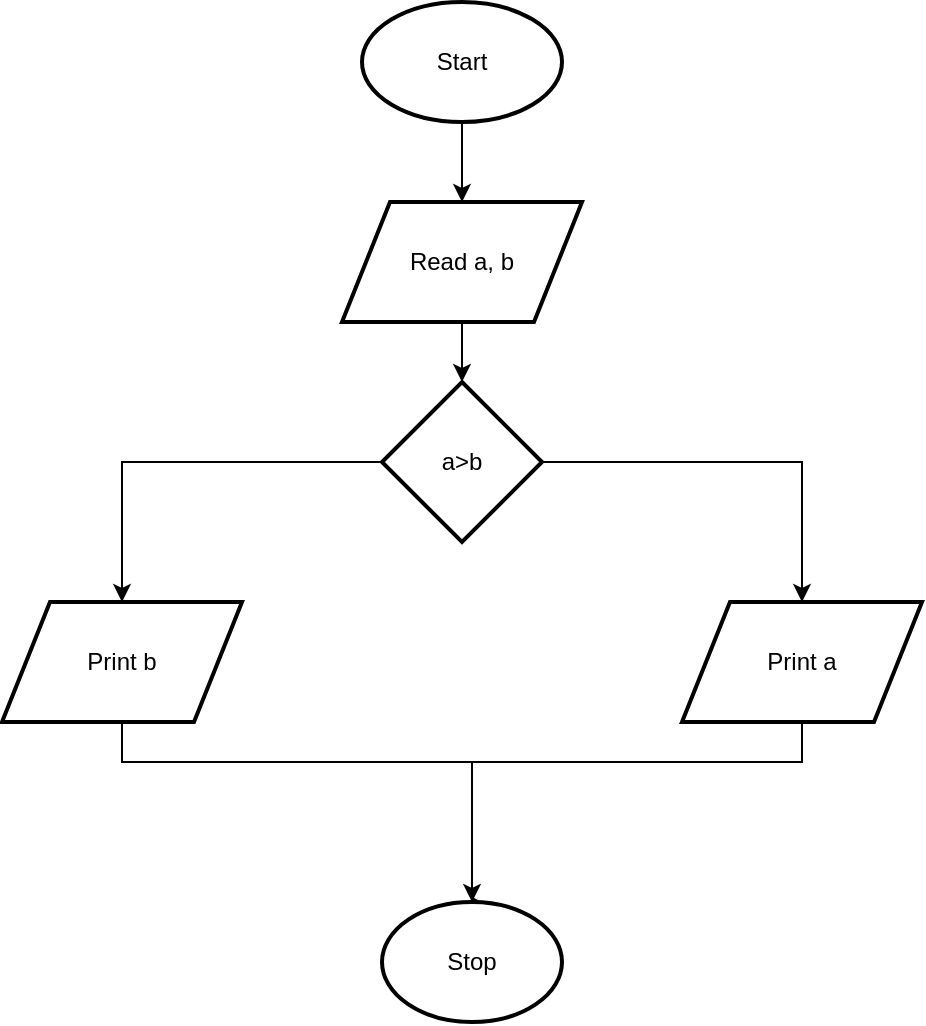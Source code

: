<mxfile version="13.4.5" type="device"><diagram id="uxwDewkNqRNMB6DXnpGB" name="Page-1"><mxGraphModel dx="637" dy="565" grid="1" gridSize="10" guides="1" tooltips="1" connect="1" arrows="1" fold="1" page="1" pageScale="1" pageWidth="1169" pageHeight="827" math="0" shadow="0"><root><mxCell id="0"/><mxCell id="1" parent="0"/><mxCell id="1iWGml7i93eHF9OgtUKF-2" value="" style="edgeStyle=orthogonalEdgeStyle;rounded=0;orthogonalLoop=1;jettySize=auto;html=1;" edge="1" parent="1" source="1iWGml7i93eHF9OgtUKF-1" target="2"><mxGeometry relative="1" as="geometry"/></mxCell><mxCell id="1iWGml7i93eHF9OgtUKF-1" value="Start" style="strokeWidth=2;html=1;shape=mxgraph.flowchart.start_1;whiteSpace=wrap;" vertex="1" parent="1"><mxGeometry x="270" y="20" width="100" height="60" as="geometry"/></mxCell><mxCell id="1iWGml7i93eHF9OgtUKF-4" value="" style="edgeStyle=orthogonalEdgeStyle;rounded=0;orthogonalLoop=1;jettySize=auto;html=1;" edge="1" parent="1" source="2" target="1iWGml7i93eHF9OgtUKF-3"><mxGeometry relative="1" as="geometry"/></mxCell><mxCell id="2" value="Read a, b" style="shape=parallelogram;perimeter=parallelogramPerimeter;whiteSpace=wrap;html=1;strokeWidth=2;" vertex="1" parent="1"><mxGeometry x="260" y="120" width="120" height="60" as="geometry"/></mxCell><mxCell id="1iWGml7i93eHF9OgtUKF-6" value="" style="edgeStyle=orthogonalEdgeStyle;rounded=0;orthogonalLoop=1;jettySize=auto;html=1;" edge="1" parent="1" source="1iWGml7i93eHF9OgtUKF-3" target="1iWGml7i93eHF9OgtUKF-5"><mxGeometry relative="1" as="geometry"/></mxCell><mxCell id="1iWGml7i93eHF9OgtUKF-8" value="" style="edgeStyle=orthogonalEdgeStyle;rounded=0;orthogonalLoop=1;jettySize=auto;html=1;" edge="1" parent="1" source="1iWGml7i93eHF9OgtUKF-3" target="1iWGml7i93eHF9OgtUKF-7"><mxGeometry relative="1" as="geometry"/></mxCell><mxCell id="1iWGml7i93eHF9OgtUKF-3" value="a&amp;gt;b" style="rhombus;whiteSpace=wrap;html=1;strokeWidth=2;" vertex="1" parent="1"><mxGeometry x="280" y="210" width="80" height="80" as="geometry"/></mxCell><mxCell id="1iWGml7i93eHF9OgtUKF-11" style="edgeStyle=orthogonalEdgeStyle;rounded=0;orthogonalLoop=1;jettySize=auto;html=1;exitX=0.5;exitY=1;exitDx=0;exitDy=0;entryX=0.6;entryY=0.033;entryDx=0;entryDy=0;entryPerimeter=0;" edge="1" parent="1" source="1iWGml7i93eHF9OgtUKF-5" target="1iWGml7i93eHF9OgtUKF-9"><mxGeometry relative="1" as="geometry"><Array as="points"><mxPoint x="490" y="400"/><mxPoint x="325" y="400"/><mxPoint x="325" y="472"/></Array></mxGeometry></mxCell><mxCell id="1iWGml7i93eHF9OgtUKF-5" value="Print a" style="shape=parallelogram;perimeter=parallelogramPerimeter;whiteSpace=wrap;html=1;strokeWidth=2;" vertex="1" parent="1"><mxGeometry x="430" y="320" width="120" height="60" as="geometry"/></mxCell><mxCell id="1iWGml7i93eHF9OgtUKF-10" value="" style="edgeStyle=orthogonalEdgeStyle;rounded=0;orthogonalLoop=1;jettySize=auto;html=1;" edge="1" parent="1" source="1iWGml7i93eHF9OgtUKF-7" target="1iWGml7i93eHF9OgtUKF-9"><mxGeometry relative="1" as="geometry"><Array as="points"><mxPoint x="150" y="400"/><mxPoint x="325" y="400"/></Array></mxGeometry></mxCell><mxCell id="1iWGml7i93eHF9OgtUKF-7" value="Print b" style="shape=parallelogram;perimeter=parallelogramPerimeter;whiteSpace=wrap;html=1;strokeWidth=2;" vertex="1" parent="1"><mxGeometry x="90" y="320" width="120" height="60" as="geometry"/></mxCell><mxCell id="1iWGml7i93eHF9OgtUKF-9" value="Stop" style="ellipse;whiteSpace=wrap;html=1;strokeWidth=2;" vertex="1" parent="1"><mxGeometry x="280" y="470" width="90" height="60" as="geometry"/></mxCell></root></mxGraphModel></diagram></mxfile>